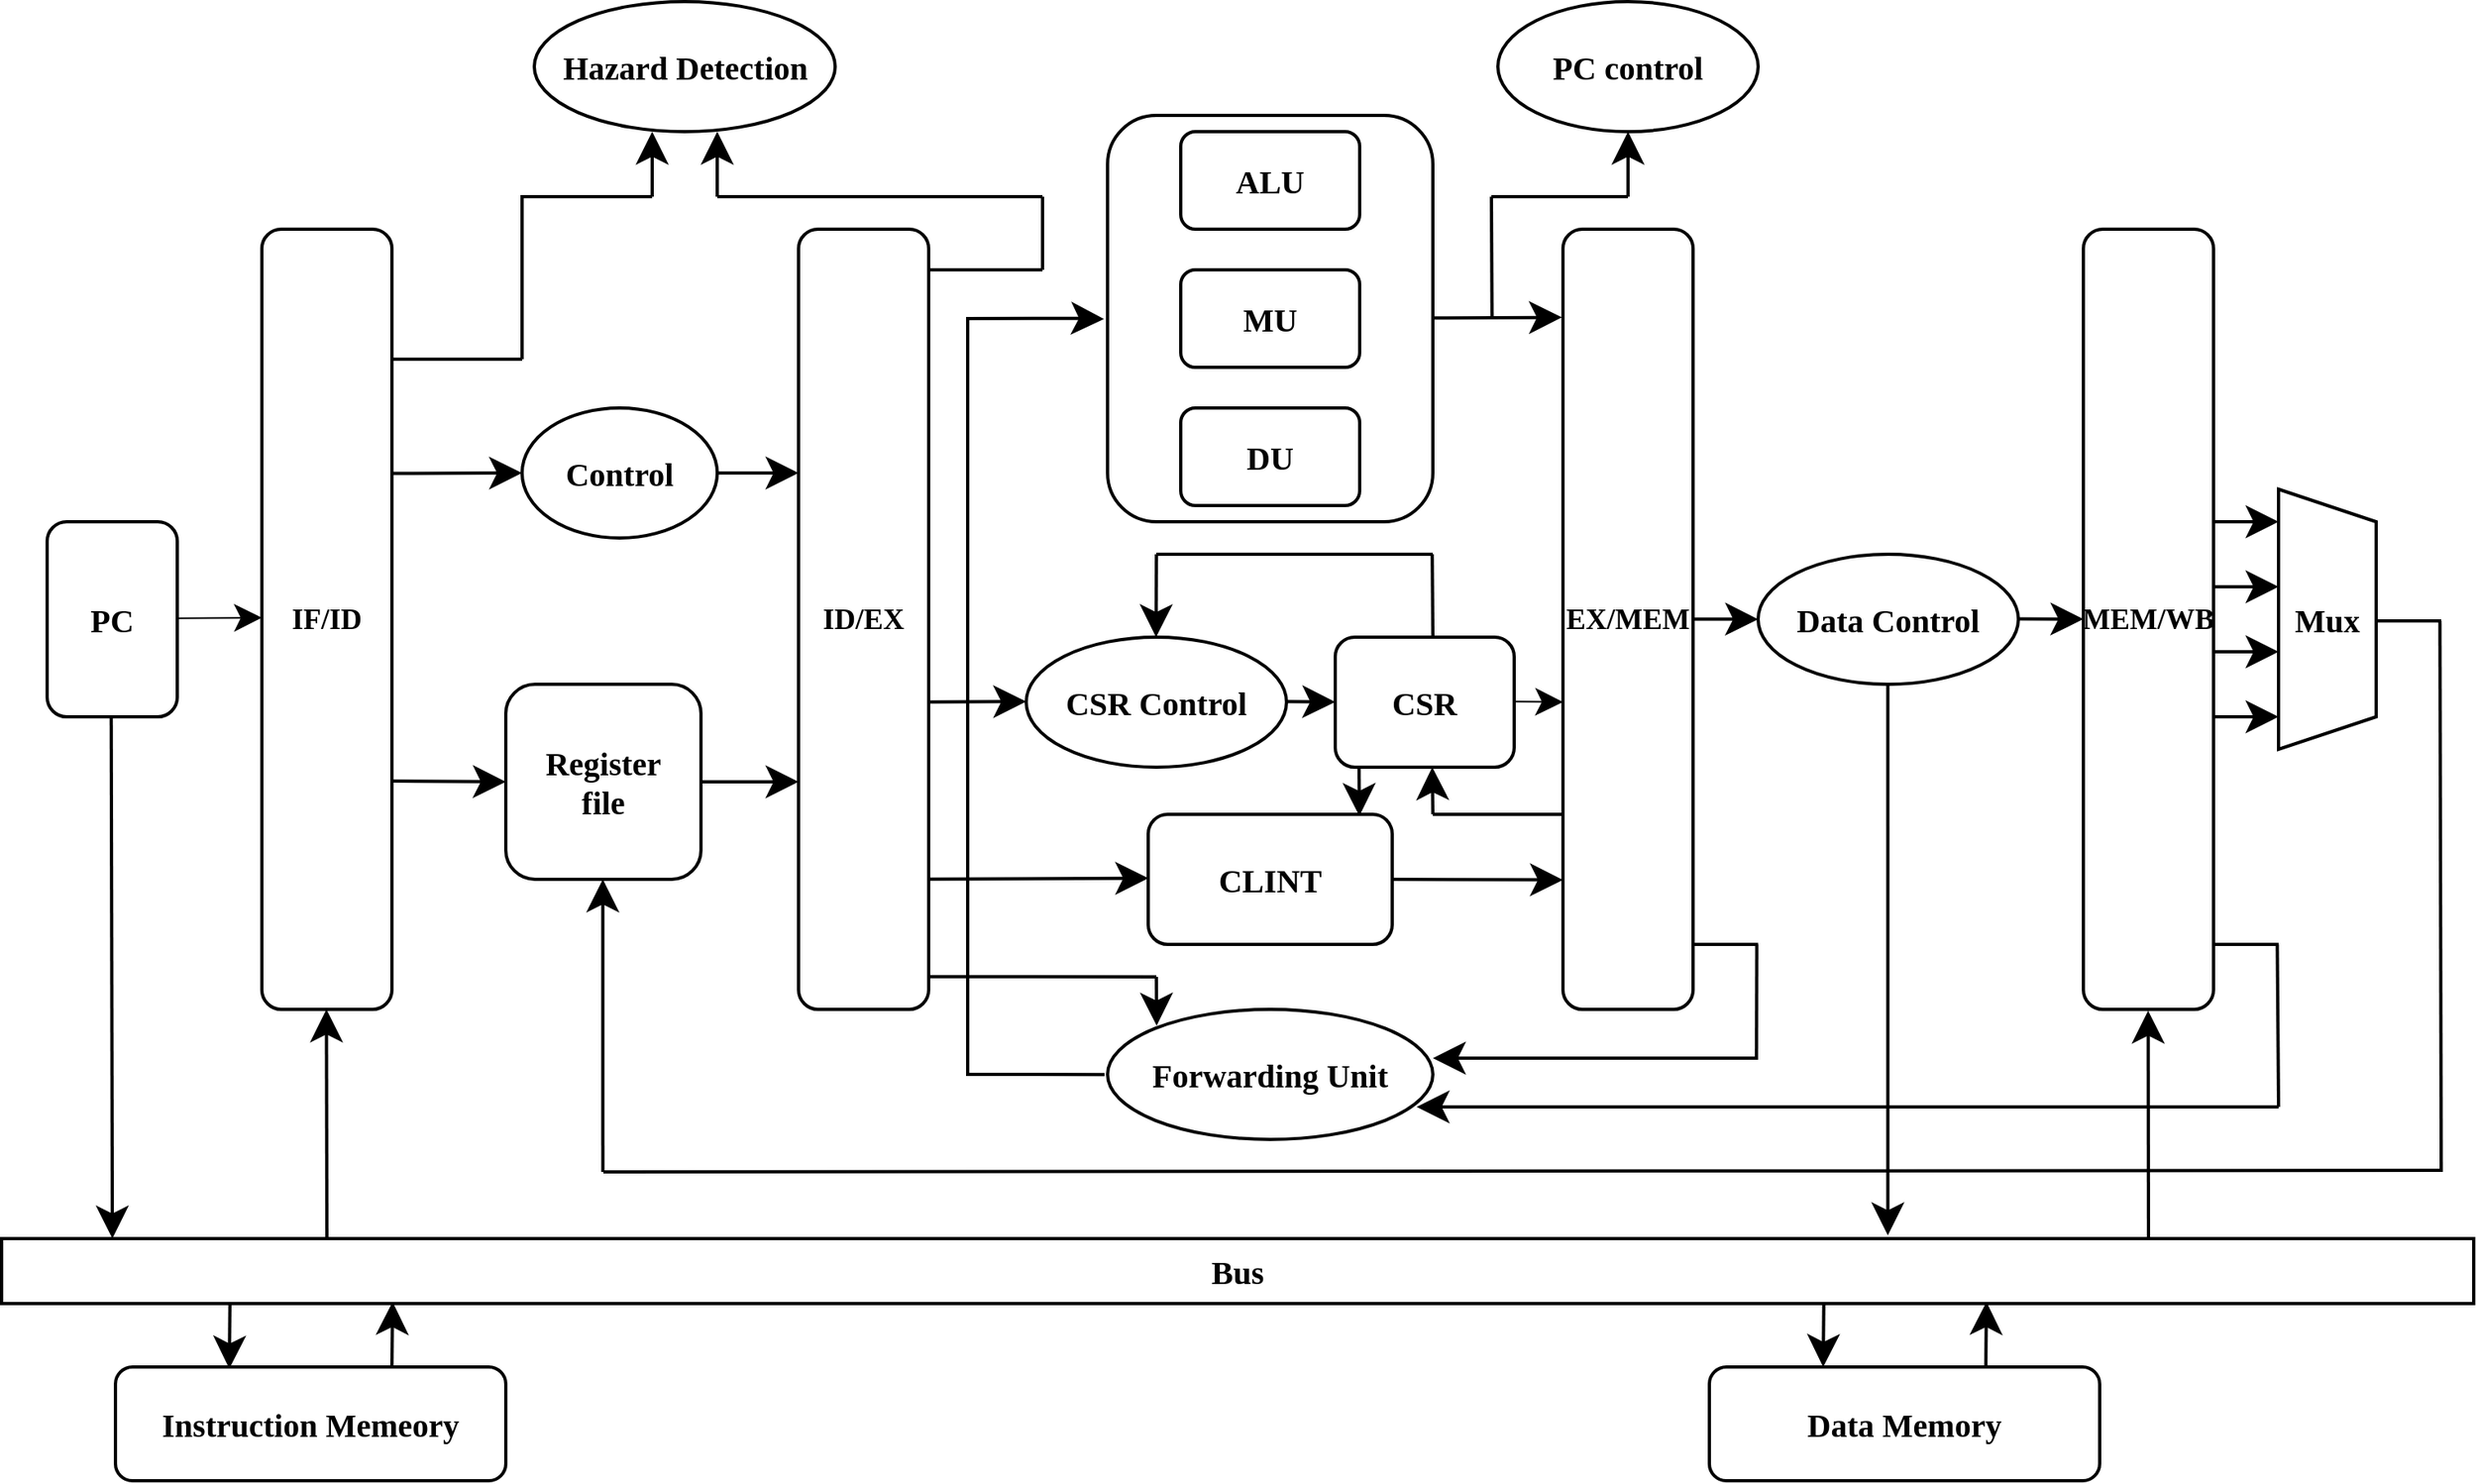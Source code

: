 <mxfile version="24.7.6">
  <diagram name="第 1 页" id="N2gmoJj-sPCtSLENJUM2">
    <mxGraphModel dx="2744" dy="1611" grid="1" gridSize="10" guides="1" tooltips="1" connect="1" arrows="1" fold="1" page="0" pageScale="1" pageWidth="827" pageHeight="1169" math="0" shadow="0">
      <root>
        <mxCell id="0" />
        <mxCell id="1" parent="0" />
        <mxCell id="PmarEQy8K2QiXhEOtqdf-1" value="&lt;font style=&quot;font-size: 20px;&quot; face=&quot;Times New Roman&quot;&gt;&lt;b&gt;PC&lt;/b&gt;&lt;/font&gt;" style="rounded=1;whiteSpace=wrap;html=1;fontFamily=Architects Daughter;fontSource=https%3A%2F%2Ffonts.googleapis.com%2Fcss%3Ffamily%3DArchitects%2BDaughter;strokeWidth=2;" parent="1" vertex="1">
          <mxGeometry x="148" y="220" width="80" height="120" as="geometry" />
        </mxCell>
        <mxCell id="PmarEQy8K2QiXhEOtqdf-2" value="&lt;font style=&quot;font-size: 18px;&quot; face=&quot;Times New Roman&quot;&gt;&lt;b&gt;IF/ID&lt;/b&gt;&lt;/font&gt;" style="rounded=1;whiteSpace=wrap;html=1;fontFamily=Architects Daughter;fontSource=https%3A%2F%2Ffonts.googleapis.com%2Fcss%3Ffamily%3DArchitects%2BDaughter;strokeWidth=2;" parent="1" vertex="1">
          <mxGeometry x="280" y="40" width="80" height="480" as="geometry" />
        </mxCell>
        <mxCell id="PmarEQy8K2QiXhEOtqdf-3" value="&lt;font style=&quot;font-size: 20px;&quot; face=&quot;Times New Roman&quot;&gt;&lt;b&gt;Instruction Memeory&lt;/b&gt;&lt;/font&gt;" style="rounded=1;whiteSpace=wrap;html=1;fontFamily=Architects Daughter;fontSource=https%3A%2F%2Ffonts.googleapis.com%2Fcss%3Ffamily%3DArchitects%2BDaughter;strokeWidth=2;" parent="1" vertex="1">
          <mxGeometry x="190" y="740" width="240" height="70" as="geometry" />
        </mxCell>
        <mxCell id="PmarEQy8K2QiXhEOtqdf-4" value="&lt;font style=&quot;font-size: 18px;&quot; face=&quot;Times New Roman&quot;&gt;&lt;b&gt;ID/EX&lt;/b&gt;&lt;/font&gt;" style="rounded=1;whiteSpace=wrap;html=1;fontFamily=Architects Daughter;fontSource=https%3A%2F%2Ffonts.googleapis.com%2Fcss%3Ffamily%3DArchitects%2BDaughter;strokeWidth=2;" parent="1" vertex="1">
          <mxGeometry x="610" y="40" width="80" height="480" as="geometry" />
        </mxCell>
        <mxCell id="PmarEQy8K2QiXhEOtqdf-5" value="&lt;font face=&quot;Times New Roman&quot;&gt;&lt;span style=&quot;font-size: 20px;&quot;&gt;&lt;b&gt;Register&lt;/b&gt;&lt;/span&gt;&lt;/font&gt;&lt;div&gt;&lt;font face=&quot;Times New Roman&quot;&gt;&lt;span style=&quot;font-size: 20px;&quot;&gt;&lt;b&gt;file&lt;/b&gt;&lt;/span&gt;&lt;/font&gt;&lt;/div&gt;" style="rounded=1;whiteSpace=wrap;html=1;fontFamily=Architects Daughter;fontSource=https%3A%2F%2Ffonts.googleapis.com%2Fcss%3Ffamily%3DArchitects%2BDaughter;strokeWidth=2;" parent="1" vertex="1">
          <mxGeometry x="430" y="320" width="120" height="120" as="geometry" />
        </mxCell>
        <mxCell id="PmarEQy8K2QiXhEOtqdf-6" value="&lt;font style=&quot;font-size: 20px;&quot; face=&quot;Times New Roman&quot;&gt;&lt;b&gt;Control&lt;/b&gt;&lt;/font&gt;" style="ellipse;whiteSpace=wrap;html=1;fontFamily=Architects Daughter;fontSource=https%3A%2F%2Ffonts.googleapis.com%2Fcss%3Ffamily%3DArchitects%2BDaughter;strokeWidth=2;" parent="1" vertex="1">
          <mxGeometry x="440" y="150" width="120" height="80" as="geometry" />
        </mxCell>
        <mxCell id="PmarEQy8K2QiXhEOtqdf-7" value="&lt;font style=&quot;font-size: 20px;&quot; face=&quot;Times New Roman&quot;&gt;&lt;b&gt;Hazard Detection&lt;/b&gt;&lt;/font&gt;" style="ellipse;whiteSpace=wrap;html=1;fontFamily=Architects Daughter;fontSource=https%3A%2F%2Ffonts.googleapis.com%2Fcss%3Ffamily%3DArchitects%2BDaughter;strokeWidth=2;" parent="1" vertex="1">
          <mxGeometry x="447.5" y="-100" width="185" height="80" as="geometry" />
        </mxCell>
        <mxCell id="PmarEQy8K2QiXhEOtqdf-9" value="&lt;font face=&quot;Times New Roman&quot;&gt;&lt;span style=&quot;font-size: 20px;&quot;&gt;&lt;b&gt;CSR&lt;/b&gt;&lt;/span&gt;&lt;/font&gt;" style="rounded=1;whiteSpace=wrap;html=1;fontFamily=Architects Daughter;fontSource=https%3A%2F%2Ffonts.googleapis.com%2Fcss%3Ffamily%3DArchitects%2BDaughter;strokeWidth=2;" parent="1" vertex="1">
          <mxGeometry x="940" y="291" width="110" height="80" as="geometry" />
        </mxCell>
        <mxCell id="PmarEQy8K2QiXhEOtqdf-12" value="&lt;font style=&quot;font-size: 20px;&quot; face=&quot;Times New Roman&quot;&gt;&lt;b&gt;CSR Control&lt;/b&gt;&lt;/font&gt;" style="ellipse;whiteSpace=wrap;html=1;fontFamily=Architects Daughter;fontSource=https%3A%2F%2Ffonts.googleapis.com%2Fcss%3Ffamily%3DArchitects%2BDaughter;strokeWidth=2;" parent="1" vertex="1">
          <mxGeometry x="750" y="291" width="160" height="80" as="geometry" />
        </mxCell>
        <mxCell id="PmarEQy8K2QiXhEOtqdf-13" value="" style="rounded=1;whiteSpace=wrap;html=1;fontFamily=Architects Daughter;fontSource=https%3A%2F%2Ffonts.googleapis.com%2Fcss%3Ffamily%3DArchitects%2BDaughter;strokeWidth=2;" parent="1" vertex="1">
          <mxGeometry x="800" y="-30" width="200" height="250" as="geometry" />
        </mxCell>
        <mxCell id="PmarEQy8K2QiXhEOtqdf-39" value="&lt;font face=&quot;Times New Roman&quot;&gt;&lt;span style=&quot;font-size: 20px;&quot;&gt;&lt;b&gt;CLINT&lt;/b&gt;&lt;/span&gt;&lt;/font&gt;" style="rounded=1;whiteSpace=wrap;html=1;fontFamily=Architects Daughter;fontSource=https%3A%2F%2Ffonts.googleapis.com%2Fcss%3Ffamily%3DArchitects%2BDaughter;strokeWidth=2;" parent="1" vertex="1">
          <mxGeometry x="825" y="400" width="150" height="80" as="geometry" />
        </mxCell>
        <mxCell id="PmarEQy8K2QiXhEOtqdf-40" value="&lt;font style=&quot;font-size: 20px;&quot; face=&quot;Times New Roman&quot;&gt;&lt;b&gt;Forwarding Unit&lt;/b&gt;&lt;/font&gt;" style="ellipse;whiteSpace=wrap;html=1;fontFamily=Architects Daughter;fontSource=https%3A%2F%2Ffonts.googleapis.com%2Fcss%3Ffamily%3DArchitects%2BDaughter;strokeWidth=2;" parent="1" vertex="1">
          <mxGeometry x="800" y="520" width="200" height="80" as="geometry" />
        </mxCell>
        <mxCell id="PmarEQy8K2QiXhEOtqdf-41" value="&lt;font style=&quot;font-size: 18px;&quot; face=&quot;Times New Roman&quot;&gt;&lt;b&gt;EX/MEM&lt;/b&gt;&lt;/font&gt;" style="rounded=1;whiteSpace=wrap;html=1;fontFamily=Architects Daughter;fontSource=https%3A%2F%2Ffonts.googleapis.com%2Fcss%3Ffamily%3DArchitects%2BDaughter;strokeWidth=2;" parent="1" vertex="1">
          <mxGeometry x="1080" y="40" width="80" height="480" as="geometry" />
        </mxCell>
        <mxCell id="PmarEQy8K2QiXhEOtqdf-42" value="&lt;font style=&quot;font-size: 20px;&quot; face=&quot;Times New Roman&quot;&gt;&lt;b&gt;Data Memory&lt;/b&gt;&lt;/font&gt;" style="rounded=1;whiteSpace=wrap;html=1;fontFamily=Architects Daughter;fontSource=https%3A%2F%2Ffonts.googleapis.com%2Fcss%3Ffamily%3DArchitects%2BDaughter;strokeWidth=2;" parent="1" vertex="1">
          <mxGeometry x="1170" y="740" width="240" height="70" as="geometry" />
        </mxCell>
        <mxCell id="PmarEQy8K2QiXhEOtqdf-44" value="&lt;font style=&quot;font-size: 20px;&quot; face=&quot;Times New Roman&quot;&gt;&lt;b&gt;Data Control&lt;/b&gt;&lt;/font&gt;" style="ellipse;whiteSpace=wrap;html=1;fontFamily=Architects Daughter;fontSource=https%3A%2F%2Ffonts.googleapis.com%2Fcss%3Ffamily%3DArchitects%2BDaughter;strokeWidth=2;" parent="1" vertex="1">
          <mxGeometry x="1200" y="240" width="160" height="80" as="geometry" />
        </mxCell>
        <mxCell id="PmarEQy8K2QiXhEOtqdf-46" value="&lt;font style=&quot;font-size: 18px;&quot; face=&quot;Times New Roman&quot;&gt;&lt;b&gt;MEM/WB&lt;/b&gt;&lt;/font&gt;" style="rounded=1;whiteSpace=wrap;html=1;fontFamily=Architects Daughter;fontSource=https%3A%2F%2Ffonts.googleapis.com%2Fcss%3Ffamily%3DArchitects%2BDaughter;strokeWidth=2;" parent="1" vertex="1">
          <mxGeometry x="1400" y="40" width="80" height="480" as="geometry" />
        </mxCell>
        <mxCell id="PmarEQy8K2QiXhEOtqdf-49" value="&lt;font face=&quot;Times New Roman&quot; style=&quot;font-size: 20px;&quot;&gt;&lt;b&gt;Mux&lt;/b&gt;&lt;/font&gt;" style="shape=trapezoid;perimeter=trapezoidPerimeter;whiteSpace=wrap;html=1;fixedSize=1;fontFamily=Architects Daughter;fontSource=https%3A%2F%2Ffonts.googleapis.com%2Fcss%3Ffamily%3DArchitects%2BDaughter;direction=south;strokeWidth=2;" parent="1" vertex="1">
          <mxGeometry x="1520" y="200" width="60" height="160" as="geometry" />
        </mxCell>
        <mxCell id="PmarEQy8K2QiXhEOtqdf-51" value="&lt;font style=&quot;font-size: 20px;&quot; face=&quot;Times New Roman&quot;&gt;&lt;b&gt;Bus&lt;/b&gt;&lt;/font&gt;" style="rounded=0;whiteSpace=wrap;html=1;fontFamily=Architects Daughter;fontSource=https%3A%2F%2Ffonts.googleapis.com%2Fcss%3Ffamily%3DArchitects%2BDaughter;strokeWidth=2;" parent="1" vertex="1">
          <mxGeometry x="120" y="661" width="1520" height="40" as="geometry" />
        </mxCell>
        <mxCell id="PmarEQy8K2QiXhEOtqdf-53" value="&lt;font style=&quot;font-size: 20px;&quot; face=&quot;Times New Roman&quot;&gt;&lt;b&gt;ALU&lt;/b&gt;&lt;/font&gt;" style="rounded=1;whiteSpace=wrap;html=1;fontFamily=Architects Daughter;fontSource=https%3A%2F%2Ffonts.googleapis.com%2Fcss%3Ffamily%3DArchitects%2BDaughter;strokeWidth=2;" parent="1" vertex="1">
          <mxGeometry x="845" y="-20" width="110" height="60" as="geometry" />
        </mxCell>
        <mxCell id="PmarEQy8K2QiXhEOtqdf-54" value="&lt;font style=&quot;font-size: 20px;&quot; face=&quot;Times New Roman&quot;&gt;&lt;b&gt;MU&lt;/b&gt;&lt;/font&gt;" style="rounded=1;whiteSpace=wrap;html=1;fontFamily=Architects Daughter;fontSource=https%3A%2F%2Ffonts.googleapis.com%2Fcss%3Ffamily%3DArchitects%2BDaughter;strokeWidth=2;" parent="1" vertex="1">
          <mxGeometry x="845" y="65" width="110" height="60" as="geometry" />
        </mxCell>
        <mxCell id="PmarEQy8K2QiXhEOtqdf-55" value="&lt;font face=&quot;Times New Roman&quot;&gt;&lt;span style=&quot;font-size: 20px;&quot;&gt;&lt;b&gt;DU&lt;/b&gt;&lt;/span&gt;&lt;/font&gt;" style="rounded=1;whiteSpace=wrap;html=1;fontFamily=Architects Daughter;fontSource=https%3A%2F%2Ffonts.googleapis.com%2Fcss%3Ffamily%3DArchitects%2BDaughter;strokeWidth=2;" parent="1" vertex="1">
          <mxGeometry x="845" y="150" width="110" height="60" as="geometry" />
        </mxCell>
        <mxCell id="PmarEQy8K2QiXhEOtqdf-56" value="&lt;font style=&quot;font-size: 20px;&quot; face=&quot;Times New Roman&quot;&gt;&lt;b&gt;PC control&lt;/b&gt;&lt;/font&gt;" style="ellipse;whiteSpace=wrap;html=1;fontFamily=Architects Daughter;fontSource=https%3A%2F%2Ffonts.googleapis.com%2Fcss%3Ffamily%3DArchitects%2BDaughter;strokeWidth=2;" parent="1" vertex="1">
          <mxGeometry x="1040" y="-100" width="160" height="80" as="geometry" />
        </mxCell>
        <mxCell id="PmarEQy8K2QiXhEOtqdf-57" value="" style="endArrow=classic;html=1;rounded=0;fontFamily=Architects Daughter;fontSource=https%3A%2F%2Ffonts.googleapis.com%2Fcss%3Ffamily%3DArchitects%2BDaughter;fontSize=16;startSize=14;endSize=14;sourcePerimeterSpacing=8;targetPerimeterSpacing=8;curved=1;strokeWidth=2;entryX=0;entryY=0.5;entryDx=0;entryDy=0;" parent="1" target="PmarEQy8K2QiXhEOtqdf-5" edge="1">
          <mxGeometry width="50" height="50" relative="1" as="geometry">
            <mxPoint x="359" y="379.55" as="sourcePoint" />
            <mxPoint x="420" y="380" as="targetPoint" />
          </mxGeometry>
        </mxCell>
        <mxCell id="PmarEQy8K2QiXhEOtqdf-58" value="" style="endArrow=classic;html=1;rounded=0;fontFamily=Architects Daughter;fontSource=https%3A%2F%2Ffonts.googleapis.com%2Fcss%3Ffamily%3DArchitects%2BDaughter;fontSize=16;startSize=14;endSize=14;sourcePerimeterSpacing=8;targetPerimeterSpacing=8;curved=1;entryX=0.079;entryY=-0.001;entryDx=0;entryDy=0;entryPerimeter=0;strokeWidth=2;" parent="1" edge="1">
          <mxGeometry width="50" height="50" relative="1" as="geometry">
            <mxPoint x="187.38" y="340" as="sourcePoint" />
            <mxPoint x="188.08" y="660.96" as="targetPoint" />
          </mxGeometry>
        </mxCell>
        <mxCell id="PmarEQy8K2QiXhEOtqdf-60" value="" style="endArrow=classic;html=1;rounded=0;fontFamily=Architects Daughter;fontSource=https%3A%2F%2Ffonts.googleapis.com%2Fcss%3Ffamily%3DArchitects%2BDaughter;fontSize=16;startSize=14;endSize=14;sourcePerimeterSpacing=8;targetPerimeterSpacing=8;curved=1;" parent="1" edge="1">
          <mxGeometry width="50" height="50" relative="1" as="geometry">
            <mxPoint x="228" y="279.38" as="sourcePoint" />
            <mxPoint x="280" y="279" as="targetPoint" />
          </mxGeometry>
        </mxCell>
        <mxCell id="PmarEQy8K2QiXhEOtqdf-62" value="" style="endArrow=classic;html=1;rounded=0;fontFamily=Architects Daughter;fontSource=https%3A%2F%2Ffonts.googleapis.com%2Fcss%3Ffamily%3DArchitects%2BDaughter;fontSize=16;startSize=14;endSize=14;sourcePerimeterSpacing=8;targetPerimeterSpacing=8;curved=1;exitX=1;exitY=0.5;exitDx=0;exitDy=0;strokeWidth=2;" parent="1" source="PmarEQy8K2QiXhEOtqdf-5" edge="1">
          <mxGeometry width="50" height="50" relative="1" as="geometry">
            <mxPoint x="600" y="379.41" as="sourcePoint" />
            <mxPoint x="610" y="380" as="targetPoint" />
          </mxGeometry>
        </mxCell>
        <mxCell id="PmarEQy8K2QiXhEOtqdf-63" value="" style="endArrow=classic;html=1;rounded=0;fontFamily=Architects Daughter;fontSource=https%3A%2F%2Ffonts.googleapis.com%2Fcss%3Ffamily%3DArchitects%2BDaughter;fontSize=16;startSize=14;endSize=14;sourcePerimeterSpacing=8;targetPerimeterSpacing=8;curved=1;strokeWidth=2;" parent="1" edge="1">
          <mxGeometry width="50" height="50" relative="1" as="geometry">
            <mxPoint x="260.38" y="701" as="sourcePoint" />
            <mxPoint x="260" y="741" as="targetPoint" />
          </mxGeometry>
        </mxCell>
        <mxCell id="PmarEQy8K2QiXhEOtqdf-64" value="" style="endArrow=classic;html=1;rounded=0;fontFamily=Architects Daughter;fontSource=https%3A%2F%2Ffonts.googleapis.com%2Fcss%3Ffamily%3DArchitects%2BDaughter;fontSize=16;startSize=14;endSize=14;sourcePerimeterSpacing=8;targetPerimeterSpacing=8;curved=1;strokeWidth=2;" parent="1" edge="1">
          <mxGeometry width="50" height="50" relative="1" as="geometry">
            <mxPoint x="360" y="740" as="sourcePoint" />
            <mxPoint x="360.38" y="700" as="targetPoint" />
          </mxGeometry>
        </mxCell>
        <mxCell id="PmarEQy8K2QiXhEOtqdf-65" value="" style="endArrow=classic;html=1;rounded=0;fontFamily=Architects Daughter;fontSource=https%3A%2F%2Ffonts.googleapis.com%2Fcss%3Ffamily%3DArchitects%2BDaughter;fontSize=16;startSize=14;endSize=14;sourcePerimeterSpacing=8;targetPerimeterSpacing=8;curved=1;endFill=1;strokeWidth=2;" parent="1" edge="1">
          <mxGeometry width="50" height="50" relative="1" as="geometry">
            <mxPoint x="320" y="660" as="sourcePoint" />
            <mxPoint x="319.71" y="520" as="targetPoint" />
          </mxGeometry>
        </mxCell>
        <mxCell id="PmarEQy8K2QiXhEOtqdf-66" value="" style="endArrow=classic;html=1;rounded=0;fontFamily=Architects Daughter;fontSource=https%3A%2F%2Ffonts.googleapis.com%2Fcss%3Ffamily%3DArchitects%2BDaughter;fontSize=16;startSize=14;endSize=14;sourcePerimeterSpacing=8;targetPerimeterSpacing=8;curved=1;strokeWidth=2;entryX=0;entryY=0.5;entryDx=0;entryDy=0;exitX=1;exitY=0.313;exitDx=0;exitDy=0;exitPerimeter=0;" parent="1" target="PmarEQy8K2QiXhEOtqdf-6" edge="1" source="PmarEQy8K2QiXhEOtqdf-2">
          <mxGeometry width="50" height="50" relative="1" as="geometry">
            <mxPoint x="370" y="190" as="sourcePoint" />
            <mxPoint x="430" y="189.57" as="targetPoint" />
          </mxGeometry>
        </mxCell>
        <mxCell id="PmarEQy8K2QiXhEOtqdf-68" value="" style="endArrow=classic;html=1;rounded=0;fontFamily=Architects Daughter;fontSource=https%3A%2F%2Ffonts.googleapis.com%2Fcss%3Ffamily%3DArchitects%2BDaughter;fontSize=16;startSize=14;endSize=14;sourcePerimeterSpacing=8;targetPerimeterSpacing=8;curved=1;exitX=1;exitY=0.5;exitDx=0;exitDy=0;strokeWidth=2;" parent="1" source="PmarEQy8K2QiXhEOtqdf-6" edge="1">
          <mxGeometry width="50" height="50" relative="1" as="geometry">
            <mxPoint x="567.5" y="189.88" as="sourcePoint" />
            <mxPoint x="610" y="190" as="targetPoint" />
          </mxGeometry>
        </mxCell>
        <mxCell id="PmarEQy8K2QiXhEOtqdf-69" value="" style="endArrow=classic;html=1;rounded=0;fontFamily=Architects Daughter;fontSource=https%3A%2F%2Ffonts.googleapis.com%2Fcss%3Ffamily%3DArchitects%2BDaughter;fontSize=16;startSize=14;endSize=14;sourcePerimeterSpacing=8;targetPerimeterSpacing=8;curved=1;strokeWidth=2;exitX=1.013;exitY=0.606;exitDx=0;exitDy=0;exitPerimeter=0;" parent="1" source="PmarEQy8K2QiXhEOtqdf-4" edge="1">
          <mxGeometry width="50" height="50" relative="1" as="geometry">
            <mxPoint x="693" y="331" as="sourcePoint" />
            <mxPoint x="750" y="330.6" as="targetPoint" />
          </mxGeometry>
        </mxCell>
        <mxCell id="PmarEQy8K2QiXhEOtqdf-70" value="" style="endArrow=classic;html=1;rounded=0;fontFamily=Architects Daughter;fontSource=https%3A%2F%2Ffonts.googleapis.com%2Fcss%3Ffamily%3DArchitects%2BDaughter;fontSize=16;startSize=14;endSize=14;sourcePerimeterSpacing=8;targetPerimeterSpacing=8;curved=1;strokeWidth=2;" parent="1" edge="1">
          <mxGeometry width="50" height="50" relative="1" as="geometry">
            <mxPoint x="910" y="330.6" as="sourcePoint" />
            <mxPoint x="940" y="330.9" as="targetPoint" />
          </mxGeometry>
        </mxCell>
        <mxCell id="PmarEQy8K2QiXhEOtqdf-71" value="" style="endArrow=classic;html=1;rounded=0;fontFamily=Architects Daughter;fontSource=https%3A%2F%2Ffonts.googleapis.com%2Fcss%3Ffamily%3DArchitects%2BDaughter;fontSize=16;startSize=14;endSize=14;sourcePerimeterSpacing=8;targetPerimeterSpacing=8;curved=1;" parent="1" edge="1">
          <mxGeometry width="50" height="50" relative="1" as="geometry">
            <mxPoint x="1050" y="330.6" as="sourcePoint" />
            <mxPoint x="1080" y="330.9" as="targetPoint" />
          </mxGeometry>
        </mxCell>
        <mxCell id="PmarEQy8K2QiXhEOtqdf-75" value="" style="endArrow=none;html=1;rounded=0;fontFamily=Architects Daughter;fontSource=https%3A%2F%2Ffonts.googleapis.com%2Fcss%3Ffamily%3DArchitects%2BDaughter;fontSize=16;startSize=14;endSize=14;sourcePerimeterSpacing=8;targetPerimeterSpacing=8;curved=1;strokeWidth=2;" parent="1" edge="1">
          <mxGeometry width="50" height="50" relative="1" as="geometry">
            <mxPoint x="1000" y="290" as="sourcePoint" />
            <mxPoint x="999.62" y="240" as="targetPoint" />
          </mxGeometry>
        </mxCell>
        <mxCell id="PmarEQy8K2QiXhEOtqdf-76" value="" style="endArrow=none;html=1;rounded=0;fontFamily=Architects Daughter;fontSource=https%3A%2F%2Ffonts.googleapis.com%2Fcss%3Ffamily%3DArchitects%2BDaughter;fontSize=16;startSize=14;endSize=14;sourcePerimeterSpacing=8;targetPerimeterSpacing=8;curved=1;strokeWidth=2;" parent="1" edge="1">
          <mxGeometry width="50" height="50" relative="1" as="geometry">
            <mxPoint x="830" y="240" as="sourcePoint" />
            <mxPoint x="1000" y="240" as="targetPoint" />
          </mxGeometry>
        </mxCell>
        <mxCell id="PmarEQy8K2QiXhEOtqdf-78" value="" style="endArrow=classic;html=1;rounded=0;fontFamily=Architects Daughter;fontSource=https%3A%2F%2Ffonts.googleapis.com%2Fcss%3Ffamily%3DArchitects%2BDaughter;fontSize=16;startSize=14;endSize=14;sourcePerimeterSpacing=8;targetPerimeterSpacing=8;curved=1;strokeWidth=2;" parent="1" edge="1">
          <mxGeometry width="50" height="50" relative="1" as="geometry">
            <mxPoint x="830" y="240" as="sourcePoint" />
            <mxPoint x="829.81" y="291" as="targetPoint" />
          </mxGeometry>
        </mxCell>
        <mxCell id="PmarEQy8K2QiXhEOtqdf-85" value="" style="endArrow=none;html=1;rounded=0;fontFamily=Architects Daughter;fontSource=https%3A%2F%2Ffonts.googleapis.com%2Fcss%3Ffamily%3DArchitects%2BDaughter;fontSize=16;startSize=14;endSize=14;sourcePerimeterSpacing=8;targetPerimeterSpacing=8;curved=1;strokeWidth=2;" parent="1" edge="1">
          <mxGeometry width="50" height="50" relative="1" as="geometry">
            <mxPoint x="1000" y="400" as="sourcePoint" />
            <mxPoint x="1080" y="400" as="targetPoint" />
          </mxGeometry>
        </mxCell>
        <mxCell id="PmarEQy8K2QiXhEOtqdf-86" value="" style="endArrow=classic;html=1;rounded=0;fontFamily=Architects Daughter;fontSource=https%3A%2F%2Ffonts.googleapis.com%2Fcss%3Ffamily%3DArchitects%2BDaughter;fontSize=16;startSize=14;endSize=14;sourcePerimeterSpacing=8;targetPerimeterSpacing=8;curved=1;strokeWidth=2;" parent="1" edge="1">
          <mxGeometry width="50" height="50" relative="1" as="geometry">
            <mxPoint x="1000" y="400" as="sourcePoint" />
            <mxPoint x="999.63" y="371" as="targetPoint" />
          </mxGeometry>
        </mxCell>
        <mxCell id="PmarEQy8K2QiXhEOtqdf-87" value="" style="endArrow=classic;html=1;rounded=0;fontFamily=Architects Daughter;fontSource=https%3A%2F%2Ffonts.googleapis.com%2Fcss%3Ffamily%3DArchitects%2BDaughter;fontSize=16;startSize=14;endSize=14;sourcePerimeterSpacing=8;targetPerimeterSpacing=8;curved=1;endFill=1;strokeWidth=2;" parent="1" edge="1">
          <mxGeometry width="50" height="50" relative="1" as="geometry">
            <mxPoint x="954.63" y="371" as="sourcePoint" />
            <mxPoint x="954.82" y="401" as="targetPoint" />
          </mxGeometry>
        </mxCell>
        <mxCell id="PmarEQy8K2QiXhEOtqdf-90" value="" style="endArrow=classic;html=1;rounded=0;fontFamily=Architects Daughter;fontSource=https%3A%2F%2Ffonts.googleapis.com%2Fcss%3Ffamily%3DArchitects%2BDaughter;fontSize=16;startSize=14;endSize=14;sourcePerimeterSpacing=8;targetPerimeterSpacing=8;curved=1;entryX=0;entryY=0.834;entryDx=0;entryDy=0;entryPerimeter=0;strokeWidth=2;" parent="1" target="PmarEQy8K2QiXhEOtqdf-41" edge="1">
          <mxGeometry width="50" height="50" relative="1" as="geometry">
            <mxPoint x="975" y="440" as="sourcePoint" />
            <mxPoint x="1005" y="440.3" as="targetPoint" />
          </mxGeometry>
        </mxCell>
        <mxCell id="PmarEQy8K2QiXhEOtqdf-91" value="" style="endArrow=none;html=1;rounded=0;fontFamily=Architects Daughter;fontSource=https%3A%2F%2Ffonts.googleapis.com%2Fcss%3Ffamily%3DArchitects%2BDaughter;fontSize=16;startSize=14;endSize=14;sourcePerimeterSpacing=8;targetPerimeterSpacing=8;curved=1;entryX=-0.009;entryY=0.501;entryDx=0;entryDy=0;strokeWidth=2;entryPerimeter=0;" parent="1" target="PmarEQy8K2QiXhEOtqdf-40" edge="1">
          <mxGeometry width="50" height="50" relative="1" as="geometry">
            <mxPoint x="713" y="560" as="sourcePoint" />
            <mxPoint x="793" y="560" as="targetPoint" />
          </mxGeometry>
        </mxCell>
        <mxCell id="PmarEQy8K2QiXhEOtqdf-92" value="" style="endArrow=none;html=1;rounded=0;fontFamily=Architects Daughter;fontSource=https%3A%2F%2Ffonts.googleapis.com%2Fcss%3Ffamily%3DArchitects%2BDaughter;fontSize=16;startSize=14;endSize=14;sourcePerimeterSpacing=8;targetPerimeterSpacing=8;curved=1;strokeWidth=2;" parent="1" edge="1">
          <mxGeometry width="50" height="50" relative="1" as="geometry">
            <mxPoint x="714" y="560" as="sourcePoint" />
            <mxPoint x="714" y="96" as="targetPoint" />
          </mxGeometry>
        </mxCell>
        <mxCell id="PmarEQy8K2QiXhEOtqdf-93" value="" style="endArrow=classic;html=1;rounded=0;fontFamily=Architects Daughter;fontSource=https%3A%2F%2Ffonts.googleapis.com%2Fcss%3Ffamily%3DArchitects%2BDaughter;fontSize=16;startSize=14;endSize=14;sourcePerimeterSpacing=8;targetPerimeterSpacing=8;curved=1;strokeWidth=2;" parent="1" edge="1">
          <mxGeometry width="50" height="50" relative="1" as="geometry">
            <mxPoint x="1160" y="279.82" as="sourcePoint" />
            <mxPoint x="1200" y="280" as="targetPoint" />
          </mxGeometry>
        </mxCell>
        <mxCell id="PmarEQy8K2QiXhEOtqdf-94" value="" style="endArrow=classic;html=1;rounded=0;fontFamily=Architects Daughter;fontSource=https%3A%2F%2Ffonts.googleapis.com%2Fcss%3Ffamily%3DArchitects%2BDaughter;fontSize=16;startSize=14;endSize=14;sourcePerimeterSpacing=8;targetPerimeterSpacing=8;curved=1;entryX=0.763;entryY=-0.05;entryDx=0;entryDy=0;entryPerimeter=0;strokeWidth=2;" parent="1" target="PmarEQy8K2QiXhEOtqdf-51" edge="1">
          <mxGeometry width="50" height="50" relative="1" as="geometry">
            <mxPoint x="1279.74" y="320" as="sourcePoint" />
            <mxPoint x="1279.55" y="371" as="targetPoint" />
          </mxGeometry>
        </mxCell>
        <mxCell id="PmarEQy8K2QiXhEOtqdf-95" value="" style="endArrow=classic;html=1;rounded=0;fontFamily=Architects Daughter;fontSource=https%3A%2F%2Ffonts.googleapis.com%2Fcss%3Ffamily%3DArchitects%2BDaughter;fontSize=16;startSize=14;endSize=14;sourcePerimeterSpacing=8;targetPerimeterSpacing=8;curved=1;strokeWidth=2;" parent="1" edge="1">
          <mxGeometry width="50" height="50" relative="1" as="geometry">
            <mxPoint x="1240.38" y="700" as="sourcePoint" />
            <mxPoint x="1240" y="740" as="targetPoint" />
          </mxGeometry>
        </mxCell>
        <mxCell id="PmarEQy8K2QiXhEOtqdf-96" value="" style="endArrow=classic;html=1;rounded=0;fontFamily=Architects Daughter;fontSource=https%3A%2F%2Ffonts.googleapis.com%2Fcss%3Ffamily%3DArchitects%2BDaughter;fontSize=16;startSize=14;endSize=14;sourcePerimeterSpacing=8;targetPerimeterSpacing=8;curved=1;strokeWidth=2;" parent="1" edge="1">
          <mxGeometry width="50" height="50" relative="1" as="geometry">
            <mxPoint x="1340" y="740" as="sourcePoint" />
            <mxPoint x="1340.38" y="700" as="targetPoint" />
          </mxGeometry>
        </mxCell>
        <mxCell id="PmarEQy8K2QiXhEOtqdf-99" value="" style="endArrow=classic;html=1;rounded=0;fontFamily=Architects Daughter;fontSource=https%3A%2F%2Ffonts.googleapis.com%2Fcss%3Ffamily%3DArchitects%2BDaughter;fontSize=16;startSize=14;endSize=14;sourcePerimeterSpacing=8;targetPerimeterSpacing=8;curved=1;strokeWidth=2;" parent="1" edge="1">
          <mxGeometry width="50" height="50" relative="1" as="geometry">
            <mxPoint x="1480" y="220" as="sourcePoint" />
            <mxPoint x="1520" y="220" as="targetPoint" />
          </mxGeometry>
        </mxCell>
        <mxCell id="PmarEQy8K2QiXhEOtqdf-100" value="" style="endArrow=classic;html=1;rounded=0;fontFamily=Architects Daughter;fontSource=https%3A%2F%2Ffonts.googleapis.com%2Fcss%3Ffamily%3DArchitects%2BDaughter;fontSize=16;startSize=14;endSize=14;sourcePerimeterSpacing=8;targetPerimeterSpacing=8;curved=1;strokeWidth=2;" parent="1" edge="1">
          <mxGeometry width="50" height="50" relative="1" as="geometry">
            <mxPoint x="1480" y="260" as="sourcePoint" />
            <mxPoint x="1520" y="260" as="targetPoint" />
          </mxGeometry>
        </mxCell>
        <mxCell id="PmarEQy8K2QiXhEOtqdf-101" value="" style="endArrow=classic;html=1;rounded=0;fontFamily=Architects Daughter;fontSource=https%3A%2F%2Ffonts.googleapis.com%2Fcss%3Ffamily%3DArchitects%2BDaughter;fontSize=16;startSize=14;endSize=14;sourcePerimeterSpacing=8;targetPerimeterSpacing=8;curved=1;strokeWidth=2;" parent="1" edge="1">
          <mxGeometry width="50" height="50" relative="1" as="geometry">
            <mxPoint x="1480" y="300" as="sourcePoint" />
            <mxPoint x="1520" y="300" as="targetPoint" />
          </mxGeometry>
        </mxCell>
        <mxCell id="PmarEQy8K2QiXhEOtqdf-102" value="" style="endArrow=classic;html=1;rounded=0;fontFamily=Architects Daughter;fontSource=https%3A%2F%2Ffonts.googleapis.com%2Fcss%3Ffamily%3DArchitects%2BDaughter;fontSize=16;startSize=14;endSize=14;sourcePerimeterSpacing=8;targetPerimeterSpacing=8;curved=1;endFill=1;strokeWidth=2;" parent="1" edge="1">
          <mxGeometry width="50" height="50" relative="1" as="geometry">
            <mxPoint x="1440" y="660" as="sourcePoint" />
            <mxPoint x="1439.81" y="520.78" as="targetPoint" />
          </mxGeometry>
        </mxCell>
        <mxCell id="PmarEQy8K2QiXhEOtqdf-104" value="" style="endArrow=classic;html=1;rounded=0;fontFamily=Architects Daughter;fontSource=https%3A%2F%2Ffonts.googleapis.com%2Fcss%3Ffamily%3DArchitects%2BDaughter;fontSize=16;startSize=14;endSize=14;sourcePerimeterSpacing=8;targetPerimeterSpacing=8;curved=1;entryX=-0.011;entryY=0.501;entryDx=0;entryDy=0;entryPerimeter=0;strokeWidth=2;" parent="1" target="PmarEQy8K2QiXhEOtqdf-13" edge="1">
          <mxGeometry width="50" height="50" relative="1" as="geometry">
            <mxPoint x="713" y="95" as="sourcePoint" />
            <mxPoint x="793" y="95.12" as="targetPoint" />
            <Array as="points">
              <mxPoint x="783" y="94.87" />
            </Array>
          </mxGeometry>
        </mxCell>
        <mxCell id="PmarEQy8K2QiXhEOtqdf-105" value="" style="endArrow=classic;html=1;rounded=0;fontFamily=Architects Daughter;fontSource=https%3A%2F%2Ffonts.googleapis.com%2Fcss%3Ffamily%3DArchitects%2BDaughter;fontSize=16;startSize=14;endSize=14;sourcePerimeterSpacing=8;targetPerimeterSpacing=8;curved=1;entryX=-0.008;entryY=0.113;entryDx=0;entryDy=0;entryPerimeter=0;strokeWidth=2;" parent="1" target="PmarEQy8K2QiXhEOtqdf-41" edge="1">
          <mxGeometry width="50" height="50" relative="1" as="geometry">
            <mxPoint x="1000" y="94.66" as="sourcePoint" />
            <mxPoint x="1070" y="94.66" as="targetPoint" />
          </mxGeometry>
        </mxCell>
        <mxCell id="PmarEQy8K2QiXhEOtqdf-106" value="" style="endArrow=classic;html=1;rounded=0;fontFamily=Architects Daughter;fontSource=https%3A%2F%2Ffonts.googleapis.com%2Fcss%3Ffamily%3DArchitects%2BDaughter;fontSize=16;startSize=14;endSize=14;sourcePerimeterSpacing=8;targetPerimeterSpacing=8;curved=1;strokeWidth=2;" parent="1" edge="1">
          <mxGeometry width="50" height="50" relative="1" as="geometry">
            <mxPoint x="1360" y="279.72" as="sourcePoint" />
            <mxPoint x="1400" y="279.9" as="targetPoint" />
          </mxGeometry>
        </mxCell>
        <mxCell id="PmarEQy8K2QiXhEOtqdf-107" value="" style="endArrow=none;html=1;rounded=0;fontFamily=Architects Daughter;fontSource=https%3A%2F%2Ffonts.googleapis.com%2Fcss%3Ffamily%3DArchitects%2BDaughter;fontSize=16;startSize=14;endSize=14;sourcePerimeterSpacing=8;targetPerimeterSpacing=8;curved=1;endFill=0;strokeWidth=2;exitX=1;exitY=0.958;exitDx=0;exitDy=0;exitPerimeter=0;" parent="1" source="PmarEQy8K2QiXhEOtqdf-4" edge="1">
          <mxGeometry width="50" height="50" relative="1" as="geometry">
            <mxPoint x="720" y="500.19" as="sourcePoint" />
            <mxPoint x="830" y="500" as="targetPoint" />
          </mxGeometry>
        </mxCell>
        <mxCell id="PmarEQy8K2QiXhEOtqdf-108" value="" style="endArrow=classic;html=1;rounded=0;fontFamily=Architects Daughter;fontSource=https%3A%2F%2Ffonts.googleapis.com%2Fcss%3Ffamily%3DArchitects%2BDaughter;fontSize=16;startSize=14;endSize=14;sourcePerimeterSpacing=8;targetPerimeterSpacing=8;curved=1;endFill=1;strokeWidth=2;" parent="1" edge="1">
          <mxGeometry width="50" height="50" relative="1" as="geometry">
            <mxPoint x="830" y="500" as="sourcePoint" />
            <mxPoint x="830.19" y="530" as="targetPoint" />
          </mxGeometry>
        </mxCell>
        <mxCell id="PmarEQy8K2QiXhEOtqdf-109" value="" style="endArrow=none;html=1;rounded=0;fontFamily=Architects Daughter;fontSource=https%3A%2F%2Ffonts.googleapis.com%2Fcss%3Ffamily%3DArchitects%2BDaughter;fontSize=16;startSize=14;endSize=14;sourcePerimeterSpacing=8;targetPerimeterSpacing=8;curved=1;strokeWidth=2;" parent="1" edge="1">
          <mxGeometry width="50" height="50" relative="1" as="geometry">
            <mxPoint x="1160" y="480" as="sourcePoint" />
            <mxPoint x="1200" y="480" as="targetPoint" />
          </mxGeometry>
        </mxCell>
        <mxCell id="PmarEQy8K2QiXhEOtqdf-113" value="" style="endArrow=none;html=1;rounded=0;fontFamily=Architects Daughter;fontSource=https%3A%2F%2Ffonts.googleapis.com%2Fcss%3Ffamily%3DArchitects%2BDaughter;fontSize=16;startSize=14;endSize=14;sourcePerimeterSpacing=8;targetPerimeterSpacing=8;curved=1;strokeWidth=2;" parent="1" edge="1">
          <mxGeometry width="50" height="50" relative="1" as="geometry">
            <mxPoint x="1199.2" y="480" as="sourcePoint" />
            <mxPoint x="1199" y="550" as="targetPoint" />
          </mxGeometry>
        </mxCell>
        <mxCell id="PmarEQy8K2QiXhEOtqdf-114" value="" style="endArrow=none;html=1;rounded=0;fontFamily=Architects Daughter;fontSource=https%3A%2F%2Ffonts.googleapis.com%2Fcss%3Ffamily%3DArchitects%2BDaughter;fontSize=16;startSize=14;endSize=14;sourcePerimeterSpacing=8;targetPerimeterSpacing=8;curved=1;strokeWidth=2;" parent="1" edge="1">
          <mxGeometry width="50" height="50" relative="1" as="geometry">
            <mxPoint x="1480" y="480" as="sourcePoint" />
            <mxPoint x="1520" y="480" as="targetPoint" />
          </mxGeometry>
        </mxCell>
        <mxCell id="PmarEQy8K2QiXhEOtqdf-115" value="" style="endArrow=none;html=1;rounded=0;fontFamily=Architects Daughter;fontSource=https%3A%2F%2Ffonts.googleapis.com%2Fcss%3Ffamily%3DArchitects%2BDaughter;fontSize=16;startSize=14;endSize=14;sourcePerimeterSpacing=8;targetPerimeterSpacing=8;curved=1;strokeWidth=2;" parent="1" edge="1">
          <mxGeometry width="50" height="50" relative="1" as="geometry">
            <mxPoint x="1519.2" y="480" as="sourcePoint" />
            <mxPoint x="1520" y="580" as="targetPoint" />
          </mxGeometry>
        </mxCell>
        <mxCell id="PmarEQy8K2QiXhEOtqdf-116" value="" style="endArrow=classic;html=1;rounded=0;fontFamily=Architects Daughter;fontSource=https%3A%2F%2Ffonts.googleapis.com%2Fcss%3Ffamily%3DArchitects%2BDaughter;fontSize=16;startSize=14;endSize=14;sourcePerimeterSpacing=8;targetPerimeterSpacing=8;curved=1;entryX=1;entryY=0.375;entryDx=0;entryDy=0;entryPerimeter=0;strokeWidth=2;" parent="1" target="PmarEQy8K2QiXhEOtqdf-40" edge="1">
          <mxGeometry width="50" height="50" relative="1" as="geometry">
            <mxPoint x="1200" y="550" as="sourcePoint" />
            <mxPoint x="1095" y="550" as="targetPoint" />
          </mxGeometry>
        </mxCell>
        <mxCell id="PmarEQy8K2QiXhEOtqdf-117" value="" style="endArrow=classic;html=1;rounded=0;fontFamily=Architects Daughter;fontSource=https%3A%2F%2Ffonts.googleapis.com%2Fcss%3Ffamily%3DArchitects%2BDaughter;fontSize=16;startSize=14;endSize=14;sourcePerimeterSpacing=8;targetPerimeterSpacing=8;curved=1;entryX=1;entryY=0.375;entryDx=0;entryDy=0;entryPerimeter=0;strokeWidth=2;" parent="1" edge="1">
          <mxGeometry width="50" height="50" relative="1" as="geometry">
            <mxPoint x="1520" y="580" as="sourcePoint" />
            <mxPoint x="990" y="580" as="targetPoint" />
          </mxGeometry>
        </mxCell>
        <mxCell id="PmarEQy8K2QiXhEOtqdf-118" value="" style="endArrow=none;html=1;rounded=0;fontFamily=Architects Daughter;fontSource=https%3A%2F%2Ffonts.googleapis.com%2Fcss%3Ffamily%3DArchitects%2BDaughter;fontSize=16;startSize=14;endSize=14;sourcePerimeterSpacing=8;targetPerimeterSpacing=8;curved=1;strokeWidth=2;" parent="1" edge="1">
          <mxGeometry width="50" height="50" relative="1" as="geometry">
            <mxPoint x="1036.38" y="94" as="sourcePoint" />
            <mxPoint x="1036" y="20" as="targetPoint" />
          </mxGeometry>
        </mxCell>
        <mxCell id="PmarEQy8K2QiXhEOtqdf-119" value="" style="endArrow=none;html=1;rounded=0;fontFamily=Architects Daughter;fontSource=https%3A%2F%2Ffonts.googleapis.com%2Fcss%3Ffamily%3DArchitects%2BDaughter;fontSize=16;startSize=14;endSize=14;sourcePerimeterSpacing=8;targetPerimeterSpacing=8;curved=1;strokeWidth=2;" parent="1" edge="1">
          <mxGeometry width="50" height="50" relative="1" as="geometry">
            <mxPoint x="1036" y="20" as="sourcePoint" />
            <mxPoint x="1120" y="20" as="targetPoint" />
          </mxGeometry>
        </mxCell>
        <mxCell id="PmarEQy8K2QiXhEOtqdf-120" value="" style="endArrow=classic;html=1;rounded=0;fontFamily=Architects Daughter;fontSource=https%3A%2F%2Ffonts.googleapis.com%2Fcss%3Ffamily%3DArchitects%2BDaughter;fontSize=16;startSize=14;endSize=14;sourcePerimeterSpacing=8;targetPerimeterSpacing=8;curved=1;entryX=0.5;entryY=1;entryDx=0;entryDy=0;strokeWidth=2;" parent="1" target="PmarEQy8K2QiXhEOtqdf-56" edge="1">
          <mxGeometry width="50" height="50" relative="1" as="geometry">
            <mxPoint x="1120" y="20" as="sourcePoint" />
            <mxPoint x="1119.72" y="-10" as="targetPoint" />
          </mxGeometry>
        </mxCell>
        <mxCell id="PmarEQy8K2QiXhEOtqdf-122" value="" style="endArrow=none;html=1;rounded=0;fontFamily=Architects Daughter;fontSource=https%3A%2F%2Ffonts.googleapis.com%2Fcss%3Ffamily%3DArchitects%2BDaughter;fontSize=16;startSize=14;endSize=14;sourcePerimeterSpacing=8;targetPerimeterSpacing=8;curved=1;strokeWidth=2;" parent="1" edge="1">
          <mxGeometry width="50" height="50" relative="1" as="geometry">
            <mxPoint x="690" y="65" as="sourcePoint" />
            <mxPoint x="760" y="65" as="targetPoint" />
          </mxGeometry>
        </mxCell>
        <mxCell id="PmarEQy8K2QiXhEOtqdf-123" value="" style="endArrow=none;html=1;rounded=0;fontFamily=Architects Daughter;fontSource=https%3A%2F%2Ffonts.googleapis.com%2Fcss%3Ffamily%3DArchitects%2BDaughter;fontSize=16;startSize=14;endSize=14;sourcePerimeterSpacing=8;targetPerimeterSpacing=8;curved=1;entryX=1;entryY=0;entryDx=0;entryDy=0;strokeWidth=2;" parent="1" edge="1">
          <mxGeometry width="50" height="50" relative="1" as="geometry">
            <mxPoint x="760" y="20" as="sourcePoint" />
            <mxPoint x="760" y="65.0" as="targetPoint" />
          </mxGeometry>
        </mxCell>
        <mxCell id="PmarEQy8K2QiXhEOtqdf-124" value="" style="endArrow=none;html=1;rounded=0;fontFamily=Architects Daughter;fontSource=https%3A%2F%2Ffonts.googleapis.com%2Fcss%3Ffamily%3DArchitects%2BDaughter;fontSize=16;startSize=14;endSize=14;sourcePerimeterSpacing=8;targetPerimeterSpacing=8;curved=1;strokeWidth=2;" parent="1" edge="1">
          <mxGeometry width="50" height="50" relative="1" as="geometry">
            <mxPoint x="560" y="20" as="sourcePoint" />
            <mxPoint x="760" y="20" as="targetPoint" />
          </mxGeometry>
        </mxCell>
        <mxCell id="PmarEQy8K2QiXhEOtqdf-125" value="" style="endArrow=none;html=1;rounded=0;fontFamily=Architects Daughter;fontSource=https%3A%2F%2Ffonts.googleapis.com%2Fcss%3Ffamily%3DArchitects%2BDaughter;fontSize=16;startSize=14;endSize=14;sourcePerimeterSpacing=8;targetPerimeterSpacing=8;curved=1;strokeWidth=2;" parent="1" edge="1">
          <mxGeometry width="50" height="50" relative="1" as="geometry">
            <mxPoint x="439" y="20" as="sourcePoint" />
            <mxPoint x="520" y="20" as="targetPoint" />
          </mxGeometry>
        </mxCell>
        <mxCell id="PmarEQy8K2QiXhEOtqdf-126" value="" style="endArrow=classic;html=1;rounded=0;fontFamily=Architects Daughter;fontSource=https%3A%2F%2Ffonts.googleapis.com%2Fcss%3Ffamily%3DArchitects%2BDaughter;fontSize=16;startSize=14;endSize=14;sourcePerimeterSpacing=8;targetPerimeterSpacing=8;curved=1;strokeWidth=2;" parent="1" edge="1">
          <mxGeometry width="50" height="50" relative="1" as="geometry">
            <mxPoint x="520" y="20" as="sourcePoint" />
            <mxPoint x="520" y="-20" as="targetPoint" />
          </mxGeometry>
        </mxCell>
        <mxCell id="PmarEQy8K2QiXhEOtqdf-127" value="" style="endArrow=classic;html=1;rounded=0;fontFamily=Architects Daughter;fontSource=https%3A%2F%2Ffonts.googleapis.com%2Fcss%3Ffamily%3DArchitects%2BDaughter;fontSize=16;startSize=14;endSize=14;sourcePerimeterSpacing=8;targetPerimeterSpacing=8;curved=1;strokeWidth=2;" parent="1" edge="1">
          <mxGeometry width="50" height="50" relative="1" as="geometry">
            <mxPoint x="560" y="20" as="sourcePoint" />
            <mxPoint x="560" y="-20" as="targetPoint" />
          </mxGeometry>
        </mxCell>
        <mxCell id="4HVK8nUIF3bBYk35FIy2-1" value="" style="endArrow=classic;html=1;rounded=0;fontFamily=Architects Daughter;fontSource=https%3A%2F%2Ffonts.googleapis.com%2Fcss%3Ffamily%3DArchitects%2BDaughter;fontSize=16;startSize=14;endSize=14;sourcePerimeterSpacing=8;targetPerimeterSpacing=8;curved=1;entryX=0;entryY=0.834;entryDx=0;entryDy=0;entryPerimeter=0;strokeWidth=2;exitX=1;exitY=0.833;exitDx=0;exitDy=0;exitPerimeter=0;" parent="1" source="PmarEQy8K2QiXhEOtqdf-4" edge="1">
          <mxGeometry width="50" height="50" relative="1" as="geometry">
            <mxPoint x="720" y="439.29" as="sourcePoint" />
            <mxPoint x="825" y="439.29" as="targetPoint" />
          </mxGeometry>
        </mxCell>
        <mxCell id="4HVK8nUIF3bBYk35FIy2-2" value="" style="endArrow=none;html=1;rounded=0;fontFamily=Architects Daughter;fontSource=https%3A%2F%2Ffonts.googleapis.com%2Fcss%3Ffamily%3DArchitects%2BDaughter;fontSize=16;startSize=14;endSize=14;sourcePerimeterSpacing=8;targetPerimeterSpacing=8;curved=1;strokeWidth=2;" parent="1" edge="1">
          <mxGeometry width="50" height="50" relative="1" as="geometry">
            <mxPoint x="1580" y="281" as="sourcePoint" />
            <mxPoint x="1620" y="281" as="targetPoint" />
          </mxGeometry>
        </mxCell>
        <mxCell id="4HVK8nUIF3bBYk35FIy2-3" value="" style="endArrow=none;html=1;rounded=0;fontFamily=Architects Daughter;fontSource=https%3A%2F%2Ffonts.googleapis.com%2Fcss%3Ffamily%3DArchitects%2BDaughter;fontSize=16;startSize=14;endSize=14;sourcePerimeterSpacing=8;targetPerimeterSpacing=8;curved=1;strokeWidth=2;" parent="1" edge="1">
          <mxGeometry width="50" height="50" relative="1" as="geometry">
            <mxPoint x="1619.2" y="281" as="sourcePoint" />
            <mxPoint x="1620" y="620" as="targetPoint" />
          </mxGeometry>
        </mxCell>
        <mxCell id="4HVK8nUIF3bBYk35FIy2-5" value="" style="endArrow=none;html=1;rounded=0;fontFamily=Architects Daughter;fontSource=https%3A%2F%2Ffonts.googleapis.com%2Fcss%3Ffamily%3DArchitects%2BDaughter;fontSize=16;startSize=14;endSize=14;sourcePerimeterSpacing=8;targetPerimeterSpacing=8;curved=1;strokeWidth=2;endFill=0;" parent="1" edge="1">
          <mxGeometry width="50" height="50" relative="1" as="geometry">
            <mxPoint x="1620" y="619" as="sourcePoint" />
            <mxPoint x="490" y="620" as="targetPoint" />
          </mxGeometry>
        </mxCell>
        <mxCell id="4HVK8nUIF3bBYk35FIy2-6" value="" style="endArrow=classic;html=1;rounded=0;fontFamily=Architects Daughter;fontSource=https%3A%2F%2Ffonts.googleapis.com%2Fcss%3Ffamily%3DArchitects%2BDaughter;fontSize=16;startSize=14;endSize=14;sourcePerimeterSpacing=8;targetPerimeterSpacing=8;curved=1;strokeWidth=2;" parent="1" edge="1">
          <mxGeometry width="50" height="50" relative="1" as="geometry">
            <mxPoint x="489.68" y="620" as="sourcePoint" />
            <mxPoint x="489.64" y="440" as="targetPoint" />
          </mxGeometry>
        </mxCell>
        <mxCell id="mz5xPp-RjT7PATa4MKXu-1" value="" style="endArrow=none;html=1;rounded=0;fontFamily=Architects Daughter;fontSource=https%3A%2F%2Ffonts.googleapis.com%2Fcss%3Ffamily%3DArchitects%2BDaughter;fontSize=16;startSize=14;endSize=14;sourcePerimeterSpacing=8;targetPerimeterSpacing=8;curved=1;strokeWidth=2;exitX=1;exitY=0.313;exitDx=0;exitDy=0;exitPerimeter=0;endFill=0;" edge="1" parent="1">
          <mxGeometry width="50" height="50" relative="1" as="geometry">
            <mxPoint x="360" y="120" as="sourcePoint" />
            <mxPoint x="440" y="120" as="targetPoint" />
          </mxGeometry>
        </mxCell>
        <mxCell id="mz5xPp-RjT7PATa4MKXu-2" value="" style="endArrow=none;html=1;rounded=0;fontFamily=Architects Daughter;fontSource=https%3A%2F%2Ffonts.googleapis.com%2Fcss%3Ffamily%3DArchitects%2BDaughter;fontSize=16;startSize=14;endSize=14;sourcePerimeterSpacing=8;targetPerimeterSpacing=8;curved=1;strokeWidth=2;endFill=0;" edge="1" parent="1">
          <mxGeometry width="50" height="50" relative="1" as="geometry">
            <mxPoint x="440" y="120" as="sourcePoint" />
            <mxPoint x="440" y="20" as="targetPoint" />
          </mxGeometry>
        </mxCell>
        <mxCell id="mz5xPp-RjT7PATa4MKXu-3" value="" style="endArrow=classic;html=1;rounded=0;fontFamily=Architects Daughter;fontSource=https%3A%2F%2Ffonts.googleapis.com%2Fcss%3Ffamily%3DArchitects%2BDaughter;fontSize=16;startSize=14;endSize=14;sourcePerimeterSpacing=8;targetPerimeterSpacing=8;curved=1;strokeWidth=2;" edge="1" parent="1">
          <mxGeometry width="50" height="50" relative="1" as="geometry">
            <mxPoint x="1480" y="340" as="sourcePoint" />
            <mxPoint x="1520" y="340" as="targetPoint" />
          </mxGeometry>
        </mxCell>
      </root>
    </mxGraphModel>
  </diagram>
</mxfile>
